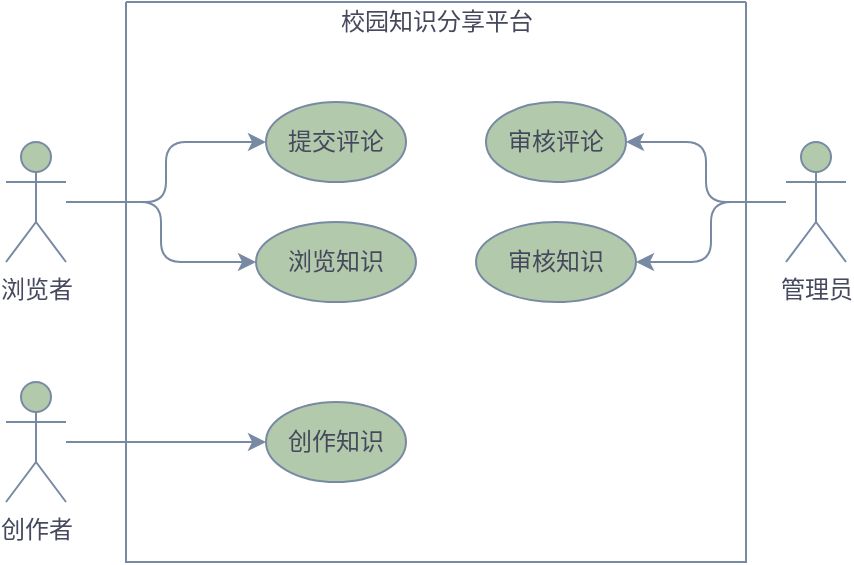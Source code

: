<mxfile version="15.2.7" type="github">
  <diagram id="4ygR9KXMn1PYeCUSnGep" name="第 1 页">
    <mxGraphModel dx="677" dy="400" grid="1" gridSize="10" guides="1" tooltips="1" connect="1" arrows="1" fold="1" page="1" pageScale="1" pageWidth="827" pageHeight="1169" math="0" shadow="0">
      <root>
        <mxCell id="0" />
        <mxCell id="1" parent="0" />
        <mxCell id="N-X16PQto15Nf5nmxNQL-6" style="edgeStyle=orthogonalEdgeStyle;orthogonalLoop=1;jettySize=auto;html=1;fontColor=#46495D;strokeColor=#788AA3;fillColor=#B2C9AB;" edge="1" parent="1" source="N-X16PQto15Nf5nmxNQL-1" target="N-X16PQto15Nf5nmxNQL-8">
          <mxGeometry relative="1" as="geometry">
            <mxPoint x="240" y="350" as="targetPoint" />
          </mxGeometry>
        </mxCell>
        <mxCell id="N-X16PQto15Nf5nmxNQL-20" style="edgeStyle=orthogonalEdgeStyle;orthogonalLoop=1;jettySize=auto;html=1;entryX=0;entryY=0.5;entryDx=0;entryDy=0;fontColor=#46495D;strokeColor=#788AA3;fillColor=#B2C9AB;" edge="1" parent="1" source="N-X16PQto15Nf5nmxNQL-1" target="N-X16PQto15Nf5nmxNQL-15">
          <mxGeometry relative="1" as="geometry" />
        </mxCell>
        <mxCell id="N-X16PQto15Nf5nmxNQL-1" value="浏览者" style="shape=umlActor;verticalLabelPosition=bottom;verticalAlign=top;html=1;outlineConnect=0;fontColor=#46495D;strokeColor=#788AA3;fillColor=#B2C9AB;" vertex="1" parent="1">
          <mxGeometry x="90" y="210" width="30" height="60" as="geometry" />
        </mxCell>
        <mxCell id="N-X16PQto15Nf5nmxNQL-10" style="edgeStyle=orthogonalEdgeStyle;orthogonalLoop=1;jettySize=auto;html=1;entryX=1;entryY=0.5;entryDx=0;entryDy=0;fontColor=#46495D;strokeColor=#788AA3;fillColor=#B2C9AB;" edge="1" parent="1" source="N-X16PQto15Nf5nmxNQL-2" target="N-X16PQto15Nf5nmxNQL-9">
          <mxGeometry relative="1" as="geometry" />
        </mxCell>
        <mxCell id="N-X16PQto15Nf5nmxNQL-21" style="edgeStyle=orthogonalEdgeStyle;orthogonalLoop=1;jettySize=auto;html=1;entryX=1;entryY=0.5;entryDx=0;entryDy=0;fontColor=#46495D;strokeColor=#788AA3;fillColor=#B2C9AB;" edge="1" parent="1" source="N-X16PQto15Nf5nmxNQL-2" target="N-X16PQto15Nf5nmxNQL-17">
          <mxGeometry relative="1" as="geometry" />
        </mxCell>
        <mxCell id="N-X16PQto15Nf5nmxNQL-2" value="管理员" style="shape=umlActor;verticalLabelPosition=bottom;verticalAlign=top;html=1;outlineConnect=0;fontColor=#46495D;strokeColor=#788AA3;fillColor=#B2C9AB;" vertex="1" parent="1">
          <mxGeometry x="480" y="210" width="30" height="60" as="geometry" />
        </mxCell>
        <mxCell id="N-X16PQto15Nf5nmxNQL-12" value="" style="swimlane;startSize=0;fontColor=#46495D;strokeColor=#788AA3;fillColor=#B2C9AB;" vertex="1" parent="1">
          <mxGeometry x="150" y="140" width="310" height="280" as="geometry">
            <mxRectangle x="150" y="140" width="50" height="40" as="alternateBounds" />
          </mxGeometry>
        </mxCell>
        <mxCell id="N-X16PQto15Nf5nmxNQL-13" value="校园知识分享平台" style="text;html=1;align=center;verticalAlign=middle;resizable=0;points=[];autosize=1;strokeColor=none;fillColor=none;fontColor=#46495D;" vertex="1" parent="N-X16PQto15Nf5nmxNQL-12">
          <mxGeometry x="100" width="110" height="20" as="geometry" />
        </mxCell>
        <mxCell id="N-X16PQto15Nf5nmxNQL-15" value="提交评论" style="ellipse;whiteSpace=wrap;html=1;fontColor=#46495D;strokeColor=#788AA3;fillColor=#B2C9AB;" vertex="1" parent="N-X16PQto15Nf5nmxNQL-12">
          <mxGeometry x="70" y="50" width="70" height="40" as="geometry" />
        </mxCell>
        <mxCell id="N-X16PQto15Nf5nmxNQL-5" value="创作知识" style="ellipse;whiteSpace=wrap;html=1;fontColor=#46495D;strokeColor=#788AA3;fillColor=#B2C9AB;" vertex="1" parent="N-X16PQto15Nf5nmxNQL-12">
          <mxGeometry x="70" y="200" width="70" height="40" as="geometry" />
        </mxCell>
        <mxCell id="N-X16PQto15Nf5nmxNQL-9" value="审核知识" style="ellipse;whiteSpace=wrap;html=1;fontColor=#46495D;strokeColor=#788AA3;fillColor=#B2C9AB;" vertex="1" parent="N-X16PQto15Nf5nmxNQL-12">
          <mxGeometry x="175" y="110" width="80" height="40" as="geometry" />
        </mxCell>
        <mxCell id="N-X16PQto15Nf5nmxNQL-8" value="浏览知识" style="ellipse;whiteSpace=wrap;html=1;fontColor=#46495D;strokeColor=#788AA3;fillColor=#B2C9AB;" vertex="1" parent="N-X16PQto15Nf5nmxNQL-12">
          <mxGeometry x="65" y="110" width="80" height="40" as="geometry" />
        </mxCell>
        <mxCell id="N-X16PQto15Nf5nmxNQL-17" value="审核评论" style="ellipse;whiteSpace=wrap;html=1;fontColor=#46495D;strokeColor=#788AA3;fillColor=#B2C9AB;" vertex="1" parent="N-X16PQto15Nf5nmxNQL-12">
          <mxGeometry x="180" y="50" width="70" height="40" as="geometry" />
        </mxCell>
        <mxCell id="N-X16PQto15Nf5nmxNQL-25" style="edgeStyle=orthogonalEdgeStyle;rounded=1;orthogonalLoop=1;jettySize=auto;html=1;entryX=0;entryY=0.5;entryDx=0;entryDy=0;fontColor=#46495D;strokeColor=#788AA3;fillColor=#B2C9AB;" edge="1" parent="1" source="N-X16PQto15Nf5nmxNQL-24" target="N-X16PQto15Nf5nmxNQL-5">
          <mxGeometry relative="1" as="geometry" />
        </mxCell>
        <mxCell id="N-X16PQto15Nf5nmxNQL-24" value="创作者" style="shape=umlActor;verticalLabelPosition=bottom;verticalAlign=top;html=1;outlineConnect=0;fontColor=#46495D;strokeColor=#788AA3;fillColor=#B2C9AB;" vertex="1" parent="1">
          <mxGeometry x="90" y="330" width="30" height="60" as="geometry" />
        </mxCell>
      </root>
    </mxGraphModel>
  </diagram>
</mxfile>
